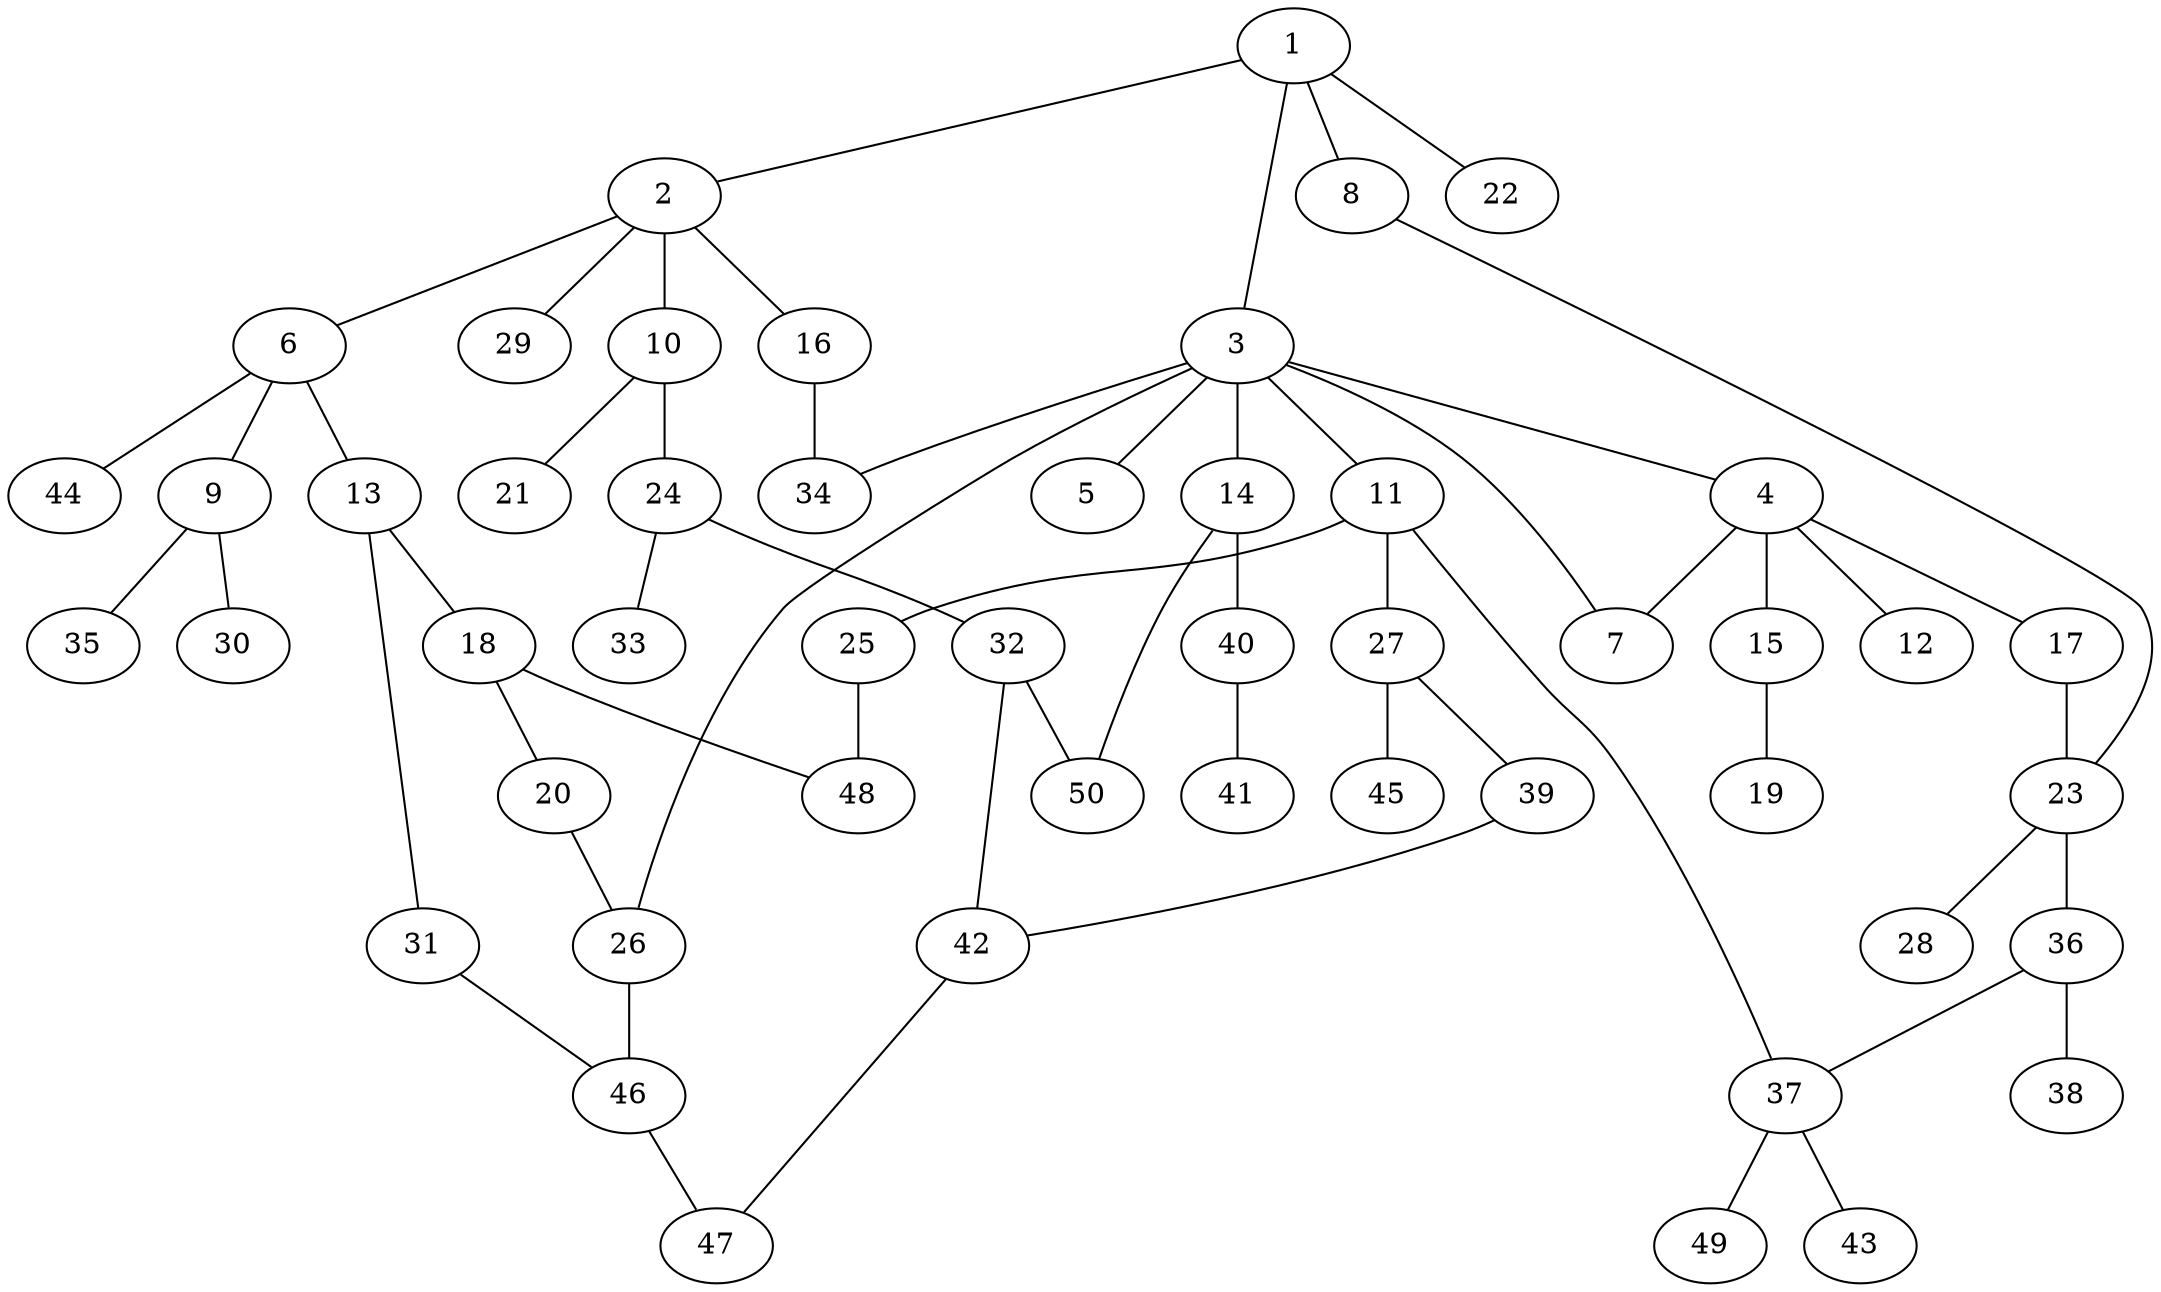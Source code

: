 graph graphname {1--2
1--3
1--8
1--22
2--6
2--10
2--16
2--29
3--4
3--5
3--7
3--11
3--14
3--26
3--34
4--7
4--12
4--15
4--17
6--9
6--13
6--44
8--23
9--30
9--35
10--21
10--24
11--25
11--27
11--37
13--18
13--31
14--40
14--50
15--19
16--34
17--23
18--20
18--48
20--26
23--28
23--36
24--32
24--33
25--48
26--46
27--39
27--45
31--46
32--42
32--50
36--37
36--38
37--43
37--49
39--42
40--41
42--47
46--47
}